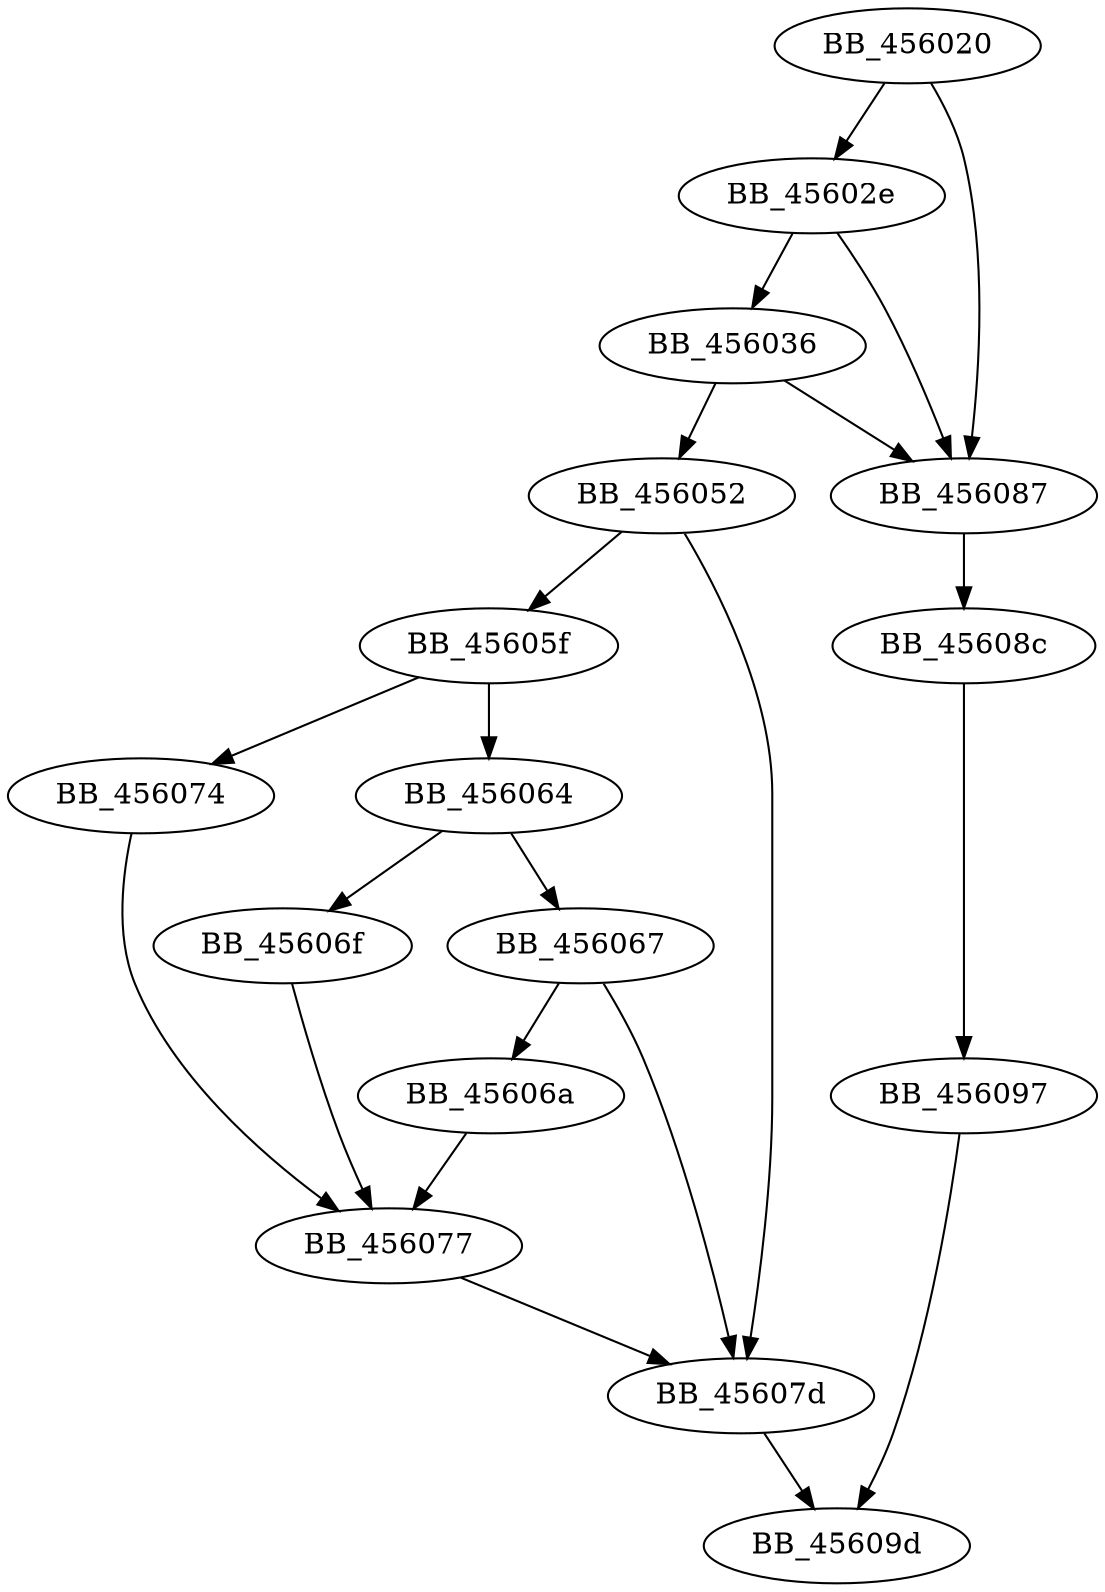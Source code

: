 DiGraph sub_456020{
BB_456020->BB_45602e
BB_456020->BB_456087
BB_45602e->BB_456036
BB_45602e->BB_456087
BB_456036->BB_456052
BB_456036->BB_456087
BB_456052->BB_45605f
BB_456052->BB_45607d
BB_45605f->BB_456064
BB_45605f->BB_456074
BB_456064->BB_456067
BB_456064->BB_45606f
BB_456067->BB_45606a
BB_456067->BB_45607d
BB_45606a->BB_456077
BB_45606f->BB_456077
BB_456074->BB_456077
BB_456077->BB_45607d
BB_45607d->BB_45609d
BB_456087->BB_45608c
BB_45608c->BB_456097
BB_456097->BB_45609d
}
